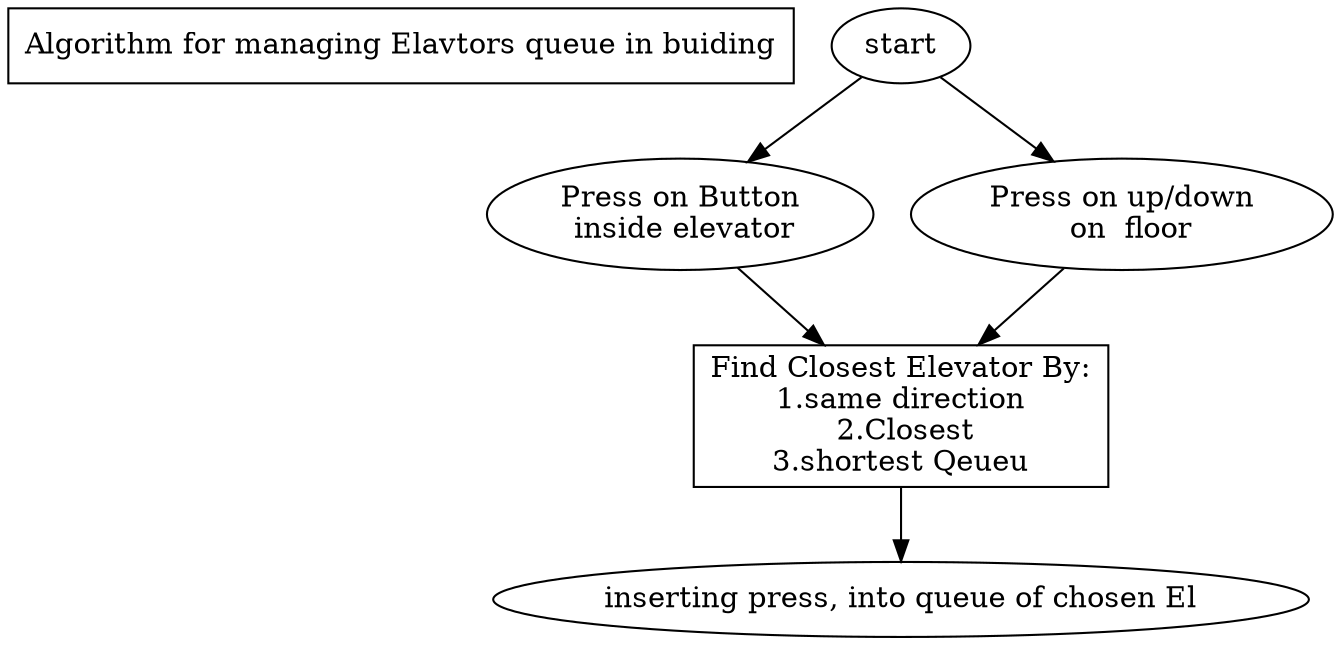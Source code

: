 digraph G {     
    size ="16,16";

    bg[label="Algorithm for managing Elavtors queue in buiding" shape=box];

    s[label="start"];
    //press button from elvator inside       
    start [label="Press on Button\n inside elevator"  ]; 
    butt_press[label="Find Closest Elevator By:\n" 
                +" 1.same direction \n"
                +" 2.Closest\n3.shortest Qeueu" shape=box]

    start -> butt_press ;

    queue[label="inserting press, into queue of chosen El"]

    butt_press -> queue ; 


    start2 [label="Press on up/down\n  on  floor"  ];
    start2 -> butt_press ;

    s->start;
    s->start2;
    /*
    queue_procedure[label="queue algorythem"]

    parse -> execute;
    start -> init [style=dotted];
    start -> cleanup;
    execute -> { make_string; printf}
    init -> make_string;     edge [color=red];
    so is this     start -> printf [style=bold,label="100 times"];
    make_string [label="make a\nstring"];
    node [shape=box,style=filled,color=".7 .3 1.0"];
    execute -> compare;
     */
     }